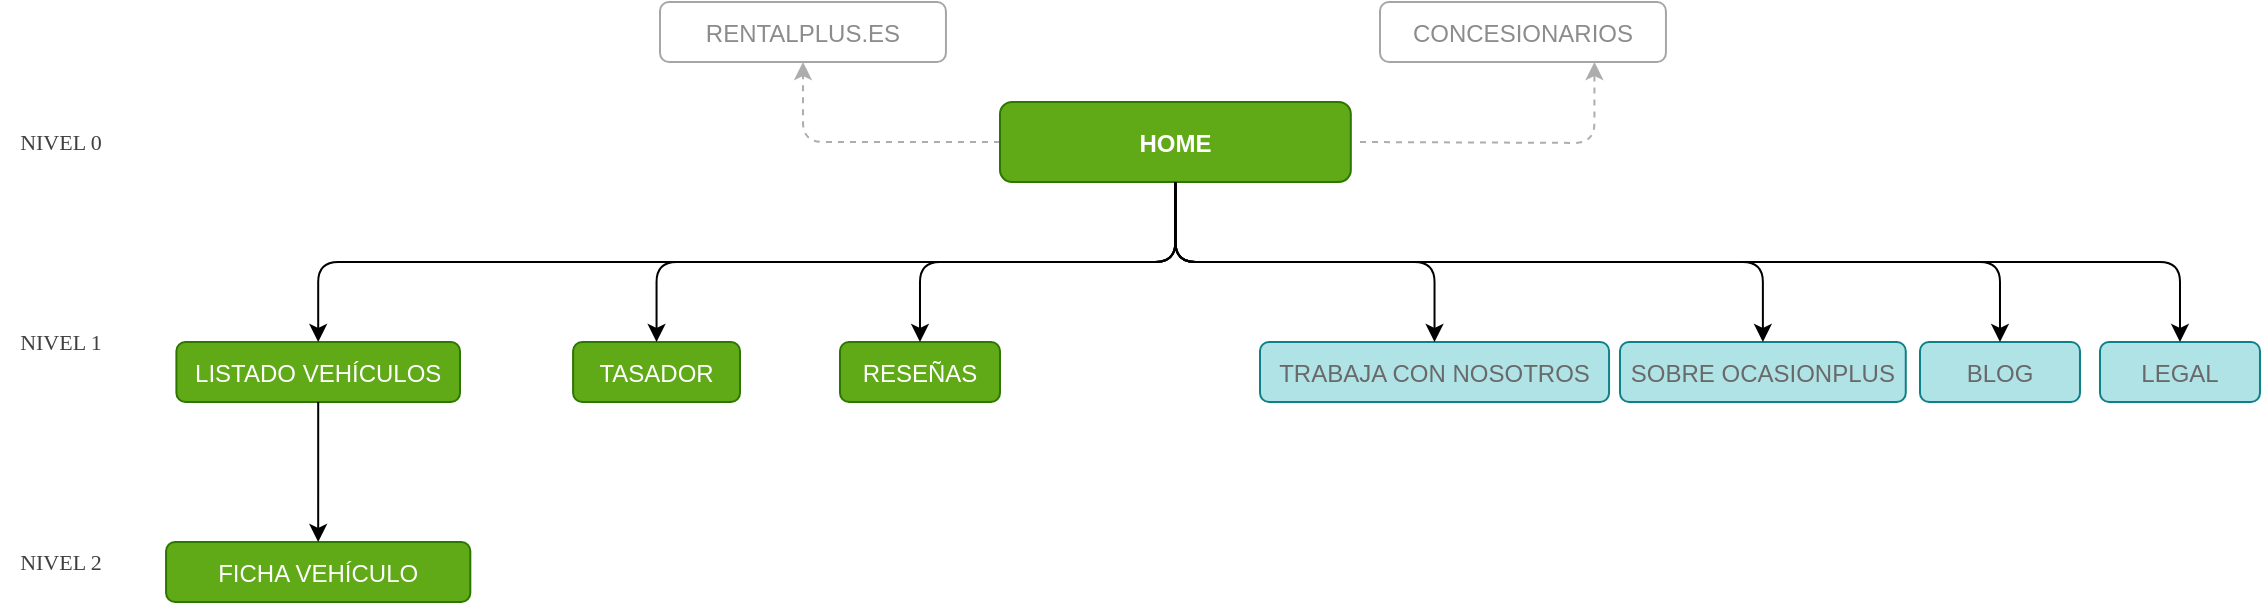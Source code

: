 <mxfile version="17.2.4" type="github" pages="2">
  <diagram id="7TJwS3-S8lummZFNCx_6" name="Esquema simple">
    <mxGraphModel dx="1422" dy="762" grid="1" gridSize="10" guides="1" tooltips="1" connect="1" arrows="1" fold="1" page="1" pageScale="1" pageWidth="850" pageHeight="1100" math="0" shadow="0">
      <root>
        <mxCell id="0" />
        <mxCell id="1" parent="0" />
        <mxCell id="hH7S2N7DsJzPN4FuOSND-26" style="edgeStyle=orthogonalEdgeStyle;rounded=1;orthogonalLoop=1;jettySize=auto;html=1;exitX=0;exitY=0.5;exitDx=0;exitDy=0;dashed=1;fontFamily=Verdana;fontSize=11;fontColor=#404040;strokeColor=#ADADAD;" parent="1" source="hH7S2N7DsJzPN4FuOSND-1" target="hH7S2N7DsJzPN4FuOSND-23" edge="1">
          <mxGeometry relative="1" as="geometry">
            <mxPoint x="730" y="140" as="targetPoint" />
          </mxGeometry>
        </mxCell>
        <mxCell id="hH7S2N7DsJzPN4FuOSND-1" value="HOME" style="rounded=1;fillColor=#60a917;fontColor=#ffffff;strokeColor=#2D7600;fontStyle=1" parent="1" vertex="1">
          <mxGeometry x="830" y="170" width="175.41" height="40" as="geometry" />
        </mxCell>
        <mxCell id="hH7S2N7DsJzPN4FuOSND-2" value="LISTADO VEHÍCULOS" style="rounded=1;fillColor=#60a917;strokeColor=#2D7600;fontColor=#ffffff;" parent="1" vertex="1">
          <mxGeometry x="418.2" y="290" width="141.8" height="30" as="geometry" />
        </mxCell>
        <mxCell id="hH7S2N7DsJzPN4FuOSND-3" value="" style="edgeStyle=elbowEdgeStyle;elbow=vertical;" parent="1" source="hH7S2N7DsJzPN4FuOSND-1" target="hH7S2N7DsJzPN4FuOSND-2" edge="1">
          <mxGeometry relative="1" as="geometry" />
        </mxCell>
        <mxCell id="hH7S2N7DsJzPN4FuOSND-4" value="FICHA VEHÍCULO" style="rounded=1;fillColor=#60a917;strokeColor=#2D7600;fontColor=#ffffff;" parent="1" vertex="1">
          <mxGeometry x="413.03" y="390" width="152.13" height="30" as="geometry" />
        </mxCell>
        <mxCell id="hH7S2N7DsJzPN4FuOSND-5" value="" style="edgeStyle=elbowEdgeStyle;elbow=vertical;" parent="1" source="hH7S2N7DsJzPN4FuOSND-2" target="hH7S2N7DsJzPN4FuOSND-4" edge="1">
          <mxGeometry relative="1" as="geometry" />
        </mxCell>
        <mxCell id="hH7S2N7DsJzPN4FuOSND-6" value="TASADOR" style="rounded=1;fillColor=#60a917;strokeColor=#2D7600;fontColor=#ffffff;" parent="1" vertex="1">
          <mxGeometry x="616.55" y="290" width="83.45" height="30" as="geometry" />
        </mxCell>
        <mxCell id="hH7S2N7DsJzPN4FuOSND-7" value="" style="edgeStyle=elbowEdgeStyle;elbow=vertical;" parent="1" source="hH7S2N7DsJzPN4FuOSND-1" target="hH7S2N7DsJzPN4FuOSND-6" edge="1">
          <mxGeometry relative="1" as="geometry" />
        </mxCell>
        <mxCell id="hH7S2N7DsJzPN4FuOSND-8" value="RESEÑAS" style="rounded=1;fillColor=#60a917;fontColor=#ffffff;strokeColor=#2D7600;" parent="1" vertex="1">
          <mxGeometry x="749.997" y="290" width="80" height="30" as="geometry" />
        </mxCell>
        <mxCell id="hH7S2N7DsJzPN4FuOSND-9" value="" style="edgeStyle=elbowEdgeStyle;elbow=vertical;" parent="1" source="hH7S2N7DsJzPN4FuOSND-1" target="hH7S2N7DsJzPN4FuOSND-8" edge="1">
          <mxGeometry relative="1" as="geometry" />
        </mxCell>
        <mxCell id="hH7S2N7DsJzPN4FuOSND-10" value="TRABAJA CON NOSOTROS" style="rounded=1;fillColor=#b0e3e6;strokeColor=#0e8088;fontColor=#696969;" parent="1" vertex="1">
          <mxGeometry x="960.002" y="290" width="174.53" height="30" as="geometry" />
        </mxCell>
        <mxCell id="hH7S2N7DsJzPN4FuOSND-11" value="" style="edgeStyle=elbowEdgeStyle;elbow=vertical;" parent="1" source="hH7S2N7DsJzPN4FuOSND-1" target="hH7S2N7DsJzPN4FuOSND-10" edge="1">
          <mxGeometry relative="1" as="geometry" />
        </mxCell>
        <mxCell id="hH7S2N7DsJzPN4FuOSND-12" value="SOBRE OCASIONPLUS" style="rounded=1;fillColor=#b0e3e6;strokeColor=#0e8088;fontColor=#696969;" parent="1" vertex="1">
          <mxGeometry x="1139.997" y="290" width="142.89" height="30" as="geometry" />
        </mxCell>
        <mxCell id="hH7S2N7DsJzPN4FuOSND-13" value="" style="edgeStyle=elbowEdgeStyle;elbow=vertical;" parent="1" source="hH7S2N7DsJzPN4FuOSND-1" target="hH7S2N7DsJzPN4FuOSND-12" edge="1">
          <mxGeometry relative="1" as="geometry" />
        </mxCell>
        <mxCell id="hH7S2N7DsJzPN4FuOSND-14" value="BLOG" style="rounded=1;fillColor=#b0e3e6;strokeColor=#0e8088;fontColor=#696969;" parent="1" vertex="1">
          <mxGeometry x="1289.997" y="290" width="80" height="30" as="geometry" />
        </mxCell>
        <mxCell id="hH7S2N7DsJzPN4FuOSND-15" value="" style="edgeStyle=elbowEdgeStyle;elbow=vertical;" parent="1" source="hH7S2N7DsJzPN4FuOSND-1" target="hH7S2N7DsJzPN4FuOSND-14" edge="1">
          <mxGeometry relative="1" as="geometry" />
        </mxCell>
        <mxCell id="hH7S2N7DsJzPN4FuOSND-16" value="LEGAL" style="rounded=1;fillColor=#b0e3e6;strokeColor=#0e8088;fontColor=#696969;" parent="1" vertex="1">
          <mxGeometry x="1379.997" y="290" width="80" height="30" as="geometry" />
        </mxCell>
        <mxCell id="hH7S2N7DsJzPN4FuOSND-17" value="" style="edgeStyle=elbowEdgeStyle;elbow=vertical;" parent="1" source="hH7S2N7DsJzPN4FuOSND-1" target="hH7S2N7DsJzPN4FuOSND-16" edge="1">
          <mxGeometry relative="1" as="geometry" />
        </mxCell>
        <mxCell id="hH7S2N7DsJzPN4FuOSND-18" value="&lt;font color=&quot;#404040&quot;&gt;NIVEL 0&lt;/font&gt;" style="text;html=1;resizable=0;autosize=1;align=center;verticalAlign=middle;points=[];fillColor=none;strokeColor=none;rounded=0;shadow=0;fontFamily=Verdana;fontSize=11;fontColor=#696969;" parent="1" vertex="1">
          <mxGeometry x="330" y="180" width="60" height="20" as="geometry" />
        </mxCell>
        <mxCell id="hH7S2N7DsJzPN4FuOSND-20" value="&lt;font color=&quot;#404040&quot;&gt;NIVEL 1&lt;/font&gt;" style="text;html=1;resizable=0;autosize=1;align=center;verticalAlign=middle;points=[];fillColor=none;strokeColor=none;rounded=0;shadow=0;fontFamily=Verdana;fontSize=11;fontColor=#696969;" parent="1" vertex="1">
          <mxGeometry x="330" y="280" width="60" height="20" as="geometry" />
        </mxCell>
        <mxCell id="hH7S2N7DsJzPN4FuOSND-21" value="&lt;font color=&quot;#404040&quot;&gt;NIVEL 2&lt;/font&gt;" style="text;html=1;resizable=0;autosize=1;align=center;verticalAlign=middle;points=[];fillColor=none;strokeColor=none;rounded=0;shadow=0;fontFamily=Verdana;fontSize=11;fontColor=#696969;" parent="1" vertex="1">
          <mxGeometry x="330" y="390" width="60" height="20" as="geometry" />
        </mxCell>
        <mxCell id="hH7S2N7DsJzPN4FuOSND-23" value="RENTALPLUS.ES" style="rounded=1;strokeColor=#A6A6A6;fontColor=#8C8C8C;" parent="1" vertex="1">
          <mxGeometry x="659.999" y="120" width="142.97" height="30" as="geometry" />
        </mxCell>
        <mxCell id="hH7S2N7DsJzPN4FuOSND-24" style="edgeStyle=orthogonalEdgeStyle;rounded=1;orthogonalLoop=1;jettySize=auto;html=1;entryX=0.75;entryY=1;entryDx=0;entryDy=0;dashed=1;fontFamily=Verdana;fontSize=11;fontColor=#383838;strokeColor=#ADADAD;" parent="1" target="hH7S2N7DsJzPN4FuOSND-25" edge="1">
          <mxGeometry relative="1" as="geometry">
            <mxPoint x="1010" y="190" as="sourcePoint" />
          </mxGeometry>
        </mxCell>
        <mxCell id="hH7S2N7DsJzPN4FuOSND-25" value="CONCESIONARIOS" style="rounded=1;fontColor=#8C8C8C;strokeColor=#A6A6A6;" parent="1" vertex="1">
          <mxGeometry x="1019.999" y="120" width="142.97" height="30" as="geometry" />
        </mxCell>
      </root>
    </mxGraphModel>
  </diagram>
  <diagram name="Arquitectura Web" id="b520641d-4fe3-3701-9064-5fc419738815">
    <mxGraphModel dx="2770" dy="1670" grid="1" gridSize="10" guides="1" tooltips="1" connect="1" arrows="1" fold="1" page="0" pageScale="1" pageWidth="1100" pageHeight="850" background="none" math="0" shadow="1">
      <root>
        <mxCell id="0" />
        <mxCell id="1" parent="0" />
        <mxCell id="tPE-32FipRdGpnMbUiPh-1" value="HOME" style="swimlane;fontStyle=1;childLayout=stackLayout;horizontal=1;startSize=40;horizontalStack=0;resizeParent=1;resizeParentMax=0;resizeLast=0;collapsible=1;marginBottom=0;fillColor=#0055AB;strokeColor=default;gradientColor=none;swimlaneFillColor=default;strokeWidth=2;perimeterSpacing=0;rounded=1;shadow=1;sketch=0;glass=0;fontSize=16;fontColor=#FFFFFF;arcSize=11;" parent="1" vertex="1">
          <mxGeometry x="810" y="50" width="300" height="610" as="geometry">
            <mxRectangle x="50" y="140" width="70" height="30" as="alternateBounds" />
          </mxGeometry>
        </mxCell>
        <mxCell id="n5QsFFlIIkBd-EJtn_40-27" value="Menú Principal" style="swimlane;fontStyle=1;childLayout=stackLayout;horizontal=1;startSize=30;horizontalStack=0;resizeParent=1;resizeParentMax=0;resizeLast=0;collapsible=1;marginBottom=0;fontFamily=Helvetica;fontSize=15;strokeWidth=1;fillColor=#C4C4C4;strokeColor=#006EAF;swimlaneFillColor=default;fontColor=#00000A;" parent="tPE-32FipRdGpnMbUiPh-1" vertex="1">
          <mxGeometry y="40" width="300" height="180" as="geometry">
            <mxRectangle y="30" width="240" height="30" as="alternateBounds" />
          </mxGeometry>
        </mxCell>
        <mxCell id="n5QsFFlIIkBd-EJtn_40-28" value="Comprar un coche" style="text;strokeColor=#BFBFBF;fillColor=#F2F2F2;align=center;verticalAlign=middle;spacingLeft=4;spacingRight=4;overflow=hidden;points=[[0,0.5],[1,0.5]];portConstraint=eastwest;rotatable=0;fontFamily=Verdana;fontSize=11;fontColor=#383838;strokeWidth=1;" parent="n5QsFFlIIkBd-EJtn_40-27" vertex="1">
          <mxGeometry y="30" width="300" height="30" as="geometry" />
        </mxCell>
        <mxCell id="n5QsFFlIIkBd-EJtn_40-29" value="Vendo mi coche" style="text;strokeColor=#BFBFBF;fillColor=#F2F2F2;align=center;verticalAlign=middle;spacingLeft=4;spacingRight=4;overflow=hidden;points=[[0,0.5],[1,0.5]];portConstraint=eastwest;rotatable=0;fontFamily=Verdana;fontSize=11;fontColor=#383838;strokeWidth=1;" parent="n5QsFFlIIkBd-EJtn_40-27" vertex="1">
          <mxGeometry y="60" width="300" height="30" as="geometry" />
        </mxCell>
        <mxCell id="n5QsFFlIIkBd-EJtn_40-30" value="Alquiler de vehículos" style="text;strokeColor=#BFBFBF;fillColor=#F2F2F2;align=center;verticalAlign=middle;spacingLeft=4;spacingRight=4;overflow=hidden;points=[[0,0.5],[1,0.5]];portConstraint=eastwest;rotatable=0;fontFamily=Verdana;fontSize=11;fontColor=#383838;strokeWidth=1;" parent="n5QsFFlIIkBd-EJtn_40-27" vertex="1">
          <mxGeometry y="90" width="300" height="30" as="geometry" />
        </mxCell>
        <mxCell id="n5QsFFlIIkBd-EJtn_40-31" value=" Centros" style="text;strokeColor=#BFBFBF;fillColor=#F2F2F2;align=center;verticalAlign=middle;spacingLeft=4;spacingRight=4;overflow=hidden;points=[[0,0,0,0.5],[1,0.5]];portConstraint=eastwest;rotatable=0;fontFamily=Verdana;fontSize=11;fontColor=#383838;strokeWidth=1;" parent="n5QsFFlIIkBd-EJtn_40-27" vertex="1">
          <mxGeometry y="120" width="300" height="30" as="geometry" />
        </mxCell>
        <mxCell id="n5QsFFlIIkBd-EJtn_40-32" value="Dropdown -  Datos Contacto" style="text;strokeColor=#BFBFBF;fillColor=#F2F2F2;align=center;verticalAlign=middle;spacingLeft=4;spacingRight=4;overflow=hidden;points=[[0,0.5],[1,0.5]];portConstraint=eastwest;rotatable=0;fontFamily=Verdana;fontSize=11;fontColor=#383838;strokeWidth=1;" parent="n5QsFFlIIkBd-EJtn_40-27" vertex="1">
          <mxGeometry y="150" width="300" height="30" as="geometry" />
        </mxCell>
        <mxCell id="n5QsFFlIIkBd-EJtn_40-39" value="Banners tipo &quot;Hero&quot; (campañas)" style="text;strokeColor=#8C8C8C;fillColor=none;align=center;verticalAlign=middle;spacingLeft=4;spacingRight=4;overflow=hidden;points=[[0,0.5],[1,0.5]];portConstraint=eastwest;rotatable=0;strokeWidth=1;fontStyle=0;fontSize=14;" parent="tPE-32FipRdGpnMbUiPh-1" vertex="1">
          <mxGeometry y="220" width="300" height="30" as="geometry" />
        </mxCell>
        <mxCell id="tPE-32FipRdGpnMbUiPh-10" value="Busquedas: Categoría | Inteligente" style="text;strokeColor=#8C8C8C;fillColor=none;align=center;verticalAlign=middle;spacingLeft=4;spacingRight=4;overflow=hidden;points=[[0,0.5],[1,0.5]];portConstraint=eastwest;rotatable=0;strokeWidth=1;fontStyle=0;fontSize=14;" parent="tPE-32FipRdGpnMbUiPh-1" vertex="1">
          <mxGeometry y="250" width="300" height="30" as="geometry" />
        </mxCell>
        <mxCell id="tPE-32FipRdGpnMbUiPh-13" value="Acceso Tasador" style="text;strokeColor=#8C8C8C;fillColor=none;align=center;verticalAlign=middle;spacingLeft=4;spacingRight=4;overflow=hidden;points=[[0,0.5],[1,0.5]];portConstraint=eastwest;rotatable=0;strokeWidth=1;fontStyle=0;fontSize=14;" parent="tPE-32FipRdGpnMbUiPh-1" vertex="1">
          <mxGeometry y="280" width="300" height="30" as="geometry" />
        </mxCell>
        <mxCell id="tPE-32FipRdGpnMbUiPh-16" value="Slider - listado - coches recientes y Ver Conc." style="text;strokeColor=#8C8C8C;fillColor=none;align=center;verticalAlign=middle;spacingLeft=4;spacingRight=4;overflow=hidden;points=[[0,0.5],[1,0.5]];portConstraint=eastwest;rotatable=0;strokeWidth=1;fontStyle=0;fontSize=11;" parent="tPE-32FipRdGpnMbUiPh-1" vertex="1">
          <mxGeometry y="310" width="300" height="30" as="geometry" />
        </mxCell>
        <mxCell id="tPE-32FipRdGpnMbUiPh-17" value="Slider Testimonios y CTA &quot;Reseñas&quot;" style="text;strokeColor=#8C8C8C;fillColor=none;align=center;verticalAlign=middle;spacingLeft=4;spacingRight=4;overflow=hidden;points=[[0,0.5],[1,0.5]];portConstraint=eastwest;rotatable=0;strokeWidth=1;fontStyle=0;fontSize=14;" parent="tPE-32FipRdGpnMbUiPh-1" vertex="1">
          <mxGeometry y="340" width="300" height="30" as="geometry" />
        </mxCell>
        <mxCell id="tPE-32FipRdGpnMbUiPh-19" value="Bullets de info + URLs" style="text;strokeColor=#8C8C8C;fillColor=none;align=center;verticalAlign=middle;spacingLeft=4;spacingRight=4;overflow=hidden;points=[[0,0.5],[1,0.5]];portConstraint=eastwest;rotatable=0;strokeWidth=1;fontStyle=0;fontSize=14;" parent="tPE-32FipRdGpnMbUiPh-1" vertex="1">
          <mxGeometry y="370" width="300" height="30" as="geometry" />
        </mxCell>
        <mxCell id="n5QsFFlIIkBd-EJtn_40-43" value="Footer" style="swimlane;fontStyle=1;childLayout=stackLayout;horizontal=1;startSize=30;horizontalStack=0;resizeParent=1;resizeParentMax=0;resizeLast=0;collapsible=1;marginBottom=0;fontFamily=Helvetica;fontSize=15;strokeWidth=1;swimlaneFillColor=default;fillColor=#C4C4C4;fontColor=#000000;strokeColor=#006EAF;" parent="tPE-32FipRdGpnMbUiPh-1" vertex="1">
          <mxGeometry y="400" width="300" height="210" as="geometry">
            <mxRectangle y="480" width="240" height="30" as="alternateBounds" />
          </mxGeometry>
        </mxCell>
        <mxCell id="n5QsFFlIIkBd-EJtn_40-44" value="Logo | Datos Legal" style="text;align=left;verticalAlign=middle;spacingLeft=4;spacingRight=4;overflow=hidden;points=[[0,0.5],[1,0.5]];portConstraint=eastwest;rotatable=0;fontFamily=Helvetica;fontSize=11;fillColor=#eeeeee;strokeColor=none;" parent="n5QsFFlIIkBd-EJtn_40-43" vertex="1">
          <mxGeometry y="30" width="300" height="30" as="geometry" />
        </mxCell>
        <mxCell id="n5QsFFlIIkBd-EJtn_40-45" value="Zonas pulsables de contacto, telf., email, etc." style="text;strokeColor=none;fillColor=#eeeeee;align=left;verticalAlign=middle;spacingLeft=4;spacingRight=4;overflow=hidden;points=[[0,0.5],[1,0.5]];portConstraint=eastwest;rotatable=0;fontFamily=Helvetica;fontSize=11;fontColor=default;" parent="n5QsFFlIIkBd-EJtn_40-43" vertex="1">
          <mxGeometry y="60" width="300" height="30" as="geometry" />
        </mxCell>
        <mxCell id="n5QsFFlIIkBd-EJtn_40-46" value="Enlaces por Marca, Tipo, Modelo" style="text;strokeColor=none;fillColor=#eeeeee;align=left;verticalAlign=middle;spacingLeft=4;spacingRight=4;overflow=hidden;points=[[0,0.5],[1,0.5]];portConstraint=eastwest;rotatable=0;fontFamily=Helvetica;fontSize=11;fontColor=default;" parent="n5QsFFlIIkBd-EJtn_40-43" vertex="1">
          <mxGeometry y="90" width="300" height="30" as="geometry" />
        </mxCell>
        <mxCell id="n5QsFFlIIkBd-EJtn_40-47" value="Centros | Talleres" style="text;strokeColor=none;fillColor=#eeeeee;align=left;verticalAlign=middle;spacingLeft=4;spacingRight=4;overflow=hidden;points=[[0,0.5],[1,0.5]];portConstraint=eastwest;rotatable=0;fontFamily=Helvetica;fontSize=11;fontColor=default;" parent="n5QsFFlIIkBd-EJtn_40-43" vertex="1">
          <mxGeometry y="120" width="300" height="30" as="geometry" />
        </mxCell>
        <mxCell id="n5QsFFlIIkBd-EJtn_40-48" value="Sobre Ocasion Plus | Blog" style="text;strokeColor=none;fillColor=#eeeeee;align=left;verticalAlign=middle;spacingLeft=4;spacingRight=4;overflow=hidden;points=[[0,0.5],[1,0.5]];portConstraint=eastwest;rotatable=0;fontFamily=Helvetica;fontSize=11;fontColor=default;" parent="n5QsFFlIIkBd-EJtn_40-43" vertex="1">
          <mxGeometry y="150" width="300" height="30" as="geometry" />
        </mxCell>
        <mxCell id="n5QsFFlIIkBd-EJtn_40-49" value="Redes Sociales" style="text;strokeColor=none;fillColor=#eeeeee;align=left;verticalAlign=middle;spacingLeft=4;spacingRight=4;overflow=hidden;points=[[0,0.5],[1,0.5]];portConstraint=eastwest;rotatable=0;fontFamily=Helvetica;fontSize=11;fontColor=default;" parent="n5QsFFlIIkBd-EJtn_40-43" vertex="1">
          <mxGeometry y="180" width="300" height="30" as="geometry" />
        </mxCell>
        <mxCell id="n5QsFFlIIkBd-EJtn_40-1" value="LISTADO VEHÍCULOS" style="swimlane;fontStyle=1;childLayout=stackLayout;horizontal=1;startSize=50;horizontalStack=0;resizeParent=1;resizeParentMax=0;resizeLast=0;collapsible=1;marginBottom=0;fillColor=#007FFF;strokeColor=default;gradientColor=none;swimlaneFillColor=default;strokeWidth=2;perimeterSpacing=0;rounded=1;shadow=1;sketch=0;glass=0;fontSize=16;fontColor=#FFFFFF;" parent="1" vertex="1">
          <mxGeometry x="445" y="650" width="269" height="230" as="geometry">
            <mxRectangle x="530" y="420" width="70" height="30" as="alternateBounds" />
          </mxGeometry>
        </mxCell>
        <mxCell id="n5QsFFlIIkBd-EJtn_40-4" value="Listado ordenado coches" style="text;strokeColor=none;fillColor=none;align=center;verticalAlign=middle;spacingLeft=4;spacingRight=4;overflow=hidden;points=[[0,0.5],[1,0.5]];portConstraint=eastwest;rotatable=0;strokeWidth=2;fontStyle=0;fontSize=14;" parent="n5QsFFlIIkBd-EJtn_40-1" vertex="1">
          <mxGeometry y="50" width="269" height="30" as="geometry" />
        </mxCell>
        <mxCell id="n5QsFFlIIkBd-EJtn_40-22" value="Área otros enlaces" style="swimlane;fontStyle=0;childLayout=stackLayout;horizontal=1;startSize=30;horizontalStack=0;resizeParent=1;resizeParentMax=0;resizeLast=0;collapsible=1;marginBottom=0;fontFamily=Helvetica;fontSize=14;strokeWidth=1;fillColor=none;strokeColor=#36393d;gradientColor=none;swimlaneFillColor=default;" parent="n5QsFFlIIkBd-EJtn_40-1" vertex="1">
          <mxGeometry y="80" width="269" height="120" as="geometry">
            <mxRectangle y="90" width="240" height="30" as="alternateBounds" />
          </mxGeometry>
        </mxCell>
        <mxCell id="n5QsFFlIIkBd-EJtn_40-23" value="Links a filtro listado por marcas" style="text;strokeColor=none;fillColor=none;align=left;verticalAlign=middle;spacingLeft=18;spacingRight=4;overflow=hidden;points=[[0,0.5],[1,0.5]];portConstraint=eastwest;rotatable=0;fontFamily=Helvetica;fontSize=11;fontColor=default;" parent="n5QsFFlIIkBd-EJtn_40-22" vertex="1">
          <mxGeometry y="30" width="269" height="30" as="geometry" />
        </mxCell>
        <mxCell id="n5QsFFlIIkBd-EJtn_40-24" value="Links a filtro listado por ciudades" style="text;strokeColor=none;fillColor=none;align=left;verticalAlign=middle;spacingLeft=18;spacingRight=4;overflow=hidden;points=[[0,0.5],[1,0.5]];portConstraint=eastwest;rotatable=0;fontFamily=Helvetica;fontSize=11;fontColor=default;" parent="n5QsFFlIIkBd-EJtn_40-22" vertex="1">
          <mxGeometry y="60" width="269" height="30" as="geometry" />
        </mxCell>
        <mxCell id="n5QsFFlIIkBd-EJtn_40-25" value="Links a filtro listado por carrocerías" style="text;strokeColor=none;fillColor=none;align=left;verticalAlign=middle;spacingLeft=18;spacingRight=4;overflow=hidden;points=[[0,0.5],[1,0.5]];portConstraint=eastwest;rotatable=0;fontFamily=Helvetica;fontSize=11;fontColor=default;" parent="n5QsFFlIIkBd-EJtn_40-22" vertex="1">
          <mxGeometry y="90" width="269" height="30" as="geometry" />
        </mxCell>
        <mxCell id="n5QsFFlIIkBd-EJtn_40-3" value="Sidebar - Filtros avanzados" style="text;strokeColor=none;fillColor=none;align=center;verticalAlign=middle;spacingLeft=4;spacingRight=4;overflow=hidden;points=[[0,0.5],[1,0.5]];portConstraint=eastwest;rotatable=0;strokeWidth=2;fontStyle=0;fontSize=14;" parent="n5QsFFlIIkBd-EJtn_40-1" vertex="1">
          <mxGeometry y="200" width="269" height="30" as="geometry" />
        </mxCell>
        <mxCell id="n5QsFFlIIkBd-EJtn_40-64" value="TASADOR VEHÍCULOS" style="swimlane;fontStyle=1;childLayout=stackLayout;horizontal=1;startSize=50;horizontalStack=0;resizeParent=1;resizeParentMax=0;resizeLast=0;collapsible=1;marginBottom=0;fillColor=#007FFF;strokeColor=default;gradientColor=none;swimlaneFillColor=default;strokeWidth=2;perimeterSpacing=0;rounded=1;shadow=1;sketch=0;glass=0;fontSize=16;fontColor=#FFFFFF;" parent="1" vertex="1">
          <mxGeometry x="1200" y="650" width="240" height="220" as="geometry">
            <mxRectangle x="1100" y="690" width="70" height="30" as="alternateBounds" />
          </mxGeometry>
        </mxCell>
        <mxCell id="n5QsFFlIIkBd-EJtn_40-80" value="Componente Tasador" style="text;strokeColor=none;fillColor=none;align=center;verticalAlign=middle;spacingLeft=4;spacingRight=4;overflow=hidden;points=[[0,0.5],[1,0.5]];portConstraint=eastwest;rotatable=0;strokeWidth=2;fontStyle=0;fontSize=14;" parent="n5QsFFlIIkBd-EJtn_40-64" vertex="1">
          <mxGeometry y="50" width="240" height="30" as="geometry" />
        </mxCell>
        <mxCell id="n5QsFFlIIkBd-EJtn_40-83" value="Mapa interactivo centros" style="text;strokeColor=none;fillColor=none;align=center;verticalAlign=middle;spacingLeft=4;spacingRight=4;overflow=hidden;points=[[0,0.5],[1,0.5]];portConstraint=eastwest;rotatable=0;strokeWidth=2;fontStyle=0;fontSize=14;" parent="n5QsFFlIIkBd-EJtn_40-64" vertex="1">
          <mxGeometry y="80" width="240" height="30" as="geometry" />
        </mxCell>
        <mxCell id="n5QsFFlIIkBd-EJtn_40-84" value="Compramos tu coche en tu CCAA" style="text;strokeColor=none;fillColor=none;align=center;verticalAlign=middle;spacingLeft=4;spacingRight=4;overflow=hidden;points=[[0,0.5],[1,0.5]];portConstraint=eastwest;rotatable=0;strokeWidth=2;fontStyle=0;fontSize=14;" parent="n5QsFFlIIkBd-EJtn_40-64" vertex="1">
          <mxGeometry y="110" width="240" height="30" as="geometry" />
        </mxCell>
        <mxCell id="n5QsFFlIIkBd-EJtn_40-85" value="Testimonial" style="text;strokeColor=none;fillColor=none;align=center;verticalAlign=middle;spacingLeft=4;spacingRight=4;overflow=hidden;points=[[0,0.5],[1,0.5]];portConstraint=eastwest;rotatable=0;strokeWidth=2;fontStyle=0;fontSize=14;" parent="n5QsFFlIIkBd-EJtn_40-64" vertex="1">
          <mxGeometry y="140" width="240" height="30" as="geometry" />
        </mxCell>
        <mxCell id="n5QsFFlIIkBd-EJtn_40-86" value="Qué documentación necesito" style="text;strokeColor=none;fillColor=none;align=center;verticalAlign=middle;spacingLeft=4;spacingRight=4;overflow=hidden;points=[[0,0.5],[1,0.5]];portConstraint=eastwest;rotatable=0;strokeWidth=2;fontStyle=0;fontSize=14;" parent="n5QsFFlIIkBd-EJtn_40-64" vertex="1">
          <mxGeometry y="170" width="240" height="50" as="geometry" />
        </mxCell>
        <mxCell id="n5QsFFlIIkBd-EJtn_40-95" value="RentalPlus" style="swimlane;fontStyle=1;childLayout=stackLayout;horizontal=1;startSize=30;horizontalStack=0;resizeParent=1;resizeParentMax=0;resizeLast=0;collapsible=1;marginBottom=0;fillColor=#D9EDFF;strokeColor=#383838;gradientColor=none;swimlaneFillColor=default;strokeWidth=1;perimeterSpacing=0;rounded=1;shadow=1;sketch=0;glass=0;fontSize=14;fontColor=#7D7D7D;arcSize=0;" parent="1" vertex="1">
          <mxGeometry x="610" y="-80" width="230" height="60" as="geometry">
            <mxRectangle x="520" y="-150" width="70" height="30" as="alternateBounds" />
          </mxGeometry>
        </mxCell>
        <mxCell id="n5QsFFlIIkBd-EJtn_40-106" value="FICHA VEHICULO" style="swimlane;fontStyle=1;childLayout=stackLayout;horizontal=1;startSize=50;horizontalStack=0;resizeParent=1;resizeParentMax=0;resizeLast=0;collapsible=1;marginBottom=0;fillColor=#66BDFF;strokeColor=default;gradientColor=none;swimlaneFillColor=default;strokeWidth=2;perimeterSpacing=0;rounded=1;shadow=1;sketch=0;glass=0;fontSize=16;fontColor=#FFFFFF;arcSize=24;" parent="1" vertex="1">
          <mxGeometry x="440" y="960" width="269" height="230" as="geometry">
            <mxRectangle x="530" y="420" width="70" height="30" as="alternateBounds" />
          </mxGeometry>
        </mxCell>
        <mxCell id="n5QsFFlIIkBd-EJtn_40-107" value="Componente Ficha vehículo" style="text;strokeColor=none;fillColor=none;align=center;verticalAlign=middle;spacingLeft=4;spacingRight=4;overflow=hidden;points=[[0,0.5],[1,0.5]];portConstraint=eastwest;rotatable=0;strokeWidth=2;fontStyle=0;fontSize=14;" parent="n5QsFFlIIkBd-EJtn_40-106" vertex="1">
          <mxGeometry y="50" width="269" height="30" as="geometry" />
        </mxCell>
        <mxCell id="n5QsFFlIIkBd-EJtn_40-113" value="Slide-show emergente" style="text;strokeColor=none;fillColor=none;align=center;verticalAlign=middle;spacingLeft=4;spacingRight=4;overflow=hidden;points=[[0,0.5],[1,0.5]];portConstraint=eastwest;rotatable=0;strokeWidth=2;fontStyle=0;fontSize=14;" parent="n5QsFFlIIkBd-EJtn_40-106" vertex="1">
          <mxGeometry y="80" width="269" height="30" as="geometry" />
        </mxCell>
        <mxCell id="n5QsFFlIIkBd-EJtn_40-121" value="Informe Carfax" style="text;strokeColor=none;fillColor=none;align=center;verticalAlign=middle;spacingLeft=4;spacingRight=4;overflow=hidden;points=[[0,0.5],[1,0.5]];portConstraint=eastwest;rotatable=0;strokeWidth=2;fontStyle=0;fontSize=14;" parent="n5QsFFlIIkBd-EJtn_40-106" vertex="1">
          <mxGeometry y="110" width="269" height="30" as="geometry" />
        </mxCell>
        <mxCell id="n5QsFFlIIkBd-EJtn_40-116" value="Quiero reservarlo" style="text;strokeColor=none;fillColor=none;align=center;verticalAlign=middle;spacingLeft=4;spacingRight=4;overflow=hidden;points=[[0,0.5],[1,0.5]];portConstraint=eastwest;rotatable=0;strokeWidth=2;fontStyle=0;fontSize=14;" parent="n5QsFFlIIkBd-EJtn_40-106" vertex="1">
          <mxGeometry y="140" width="269" height="30" as="geometry" />
        </mxCell>
        <mxCell id="n5QsFFlIIkBd-EJtn_40-114" value="Equipamiento destacado" style="text;strokeColor=none;fillColor=none;align=center;verticalAlign=middle;spacingLeft=4;spacingRight=4;overflow=hidden;points=[[0,0.5],[1,0.5]];portConstraint=eastwest;rotatable=0;strokeWidth=2;fontStyle=0;fontSize=14;" parent="n5QsFFlIIkBd-EJtn_40-106" vertex="1">
          <mxGeometry y="170" width="269" height="30" as="geometry" />
        </mxCell>
        <mxCell id="n5QsFFlIIkBd-EJtn_40-115" value="Datos técnicos" style="text;strokeColor=none;fillColor=none;align=center;verticalAlign=middle;spacingLeft=4;spacingRight=4;overflow=hidden;points=[[0,0.5],[1,0.5]];portConstraint=eastwest;rotatable=0;strokeWidth=2;fontStyle=0;fontSize=14;" parent="n5QsFFlIIkBd-EJtn_40-106" vertex="1">
          <mxGeometry y="200" width="269" height="30" as="geometry" />
        </mxCell>
        <mxCell id="BOkPXNL5kLNex8SF89P--4" value="&lt;div style=&quot;text-align: center&quot;&gt;&lt;span style=&quot;font-size: 24px ; font-family: &amp;#34;tahoma&amp;#34; ; color: rgb(252 , 252 , 252)&quot;&gt;&lt;b&gt;CONTENIDOS SUPRIMIDOS&lt;/b&gt;&lt;/span&gt;&lt;/div&gt;&lt;font color=&quot;#fcfcfc&quot;&gt;&lt;font&gt;&lt;br&gt;&lt;b style=&quot;font-size: 18px&quot;&gt;&lt;br&gt;HOME&lt;br&gt;&lt;/b&gt;&lt;/font&gt;&lt;/font&gt;&lt;hr&gt;&lt;font color=&quot;#fcfcfc&quot;&gt;&lt;font&gt;&lt;ul&gt;&lt;li style=&quot;font-weight: bold&quot;&gt;&lt;span style=&quot;font-size: 13px&quot;&gt;Globo atención teléfonica con pulsación +&lt;/span&gt;&lt;/li&gt;&lt;li style=&quot;font-size: 18px ; font-weight: bold&quot;&gt;&lt;font&gt;&lt;font&gt;&lt;span style=&quot;font-size: 13px&quot;&gt;Sección de &quot;¿Buscas Financiación?&lt;/span&gt;&lt;span style=&quot;font-size: 13px&quot;&gt;&quot;&amp;nbsp;&lt;/span&gt;&lt;/font&gt;&lt;/font&gt;&lt;/li&gt;&lt;li style=&quot;font-size: 18px ; font-weight: bold&quot;&gt;&lt;font&gt;&lt;font&gt;&lt;span style=&quot;font-size: 13px&quot;&gt;Seccion bloque azul Ventajas al comprar / al vender.&lt;/span&gt;&lt;/font&gt;&lt;/font&gt;&lt;/li&gt;&lt;li&gt;&lt;font&gt;&lt;font&gt;&lt;span style=&quot;font-size: 13px&quot;&gt;&lt;b&gt;Sección informativa &quot;100.000 clientes... etc.&quot;&lt;/b&gt;&lt;/span&gt;&lt;/font&gt;&lt;/font&gt;&lt;/li&gt;&lt;li&gt;&lt;font&gt;&lt;font&gt;&lt;span style=&quot;font-size: 13px&quot;&gt;&lt;b&gt;Sección Ver Concesionarios (queda integrada en el nuevo slider de &quot;ultimos vehículos&quot;&amp;nbsp;&lt;/b&gt;&lt;/span&gt;&lt;/font&gt;&lt;/font&gt;&lt;/li&gt;&lt;/ul&gt;&lt;br&gt;&lt;b style=&quot;font-size: 18px&quot;&gt;LISTADO VEHÍCULOS&lt;br&gt;&lt;/b&gt;&lt;/font&gt;&lt;/font&gt;&lt;hr&gt;&lt;ul&gt;&lt;li&gt;&lt;span style=&quot;font-size: 13px&quot;&gt;&lt;font color=&quot;#fcfcfc&quot;&gt;Galería de fotos de &quot;extras principales&quot; y queda integrada dentro del slide-show principal.&lt;/font&gt;&lt;/span&gt;&lt;/li&gt;&lt;li&gt;&lt;span style=&quot;font-size: 13px&quot;&gt;&lt;font color=&quot;#fcfcfc&quot;&gt;etc.&lt;/font&gt;&lt;/span&gt;&lt;/li&gt;&lt;/ul&gt;&lt;div&gt;&lt;font color=&quot;#fcfcfc&quot;&gt;&lt;b&gt;TASADOR&lt;/b&gt;&lt;/font&gt;&lt;/div&gt;&lt;div&gt;&lt;hr&gt;&lt;ul&gt;&lt;li&gt;&lt;font color=&quot;#fcfcfc&quot;&gt;&lt;span style=&quot;font-size: 13px&quot;&gt;Etc.&lt;/span&gt;&lt;/font&gt;&lt;/li&gt;&lt;li&gt;&lt;font color=&quot;#fcfcfc&quot;&gt;&lt;span style=&quot;font-size: 13px&quot;&gt;&lt;br&gt;&lt;/span&gt;&lt;/font&gt;&lt;/li&gt;&lt;/ul&gt;&lt;div&gt;&lt;b style=&quot;color: rgb(252 , 252 , 252)&quot;&gt;&lt;u&gt;VALORACIONES COMPRAR /&amp;nbsp;&lt;/u&gt;&lt;/b&gt;&lt;/div&gt;&lt;div&gt;&lt;font color=&quot;#fcfcfc&quot;&gt;&lt;b&gt;&lt;u&gt;VALORACIONES VENDER&lt;/u&gt;&lt;/b&gt;&lt;/font&gt;&lt;/div&gt;&lt;div&gt;&lt;hr&gt;&lt;ul&gt;&lt;li&gt;&lt;font color=&quot;#fcfcfc&quot;&gt;&lt;span style=&quot;font-size: 13px&quot;&gt;Se fusionan en una sola página con dos secciones de reseñas vendidos y reseñas comprados (ahorro de clics).&lt;/span&gt;&lt;/font&gt;&lt;/li&gt;&lt;/ul&gt;&lt;/div&gt;&lt;/div&gt;" style="rounded=1;fontSize=18;fillColor=#CC0000;align=left;perimeterSpacing=6;strokeWidth=2;glass=0;shadow=1;sketch=0;whiteSpace=wrap;html=1;fontColor=#FFFFFF;labelBackgroundColor=none;labelBorderColor=none;spacingLeft=0;spacingBottom=0;spacingRight=0;spacing=14;arcSize=0;" parent="1" vertex="1">
          <mxGeometry x="-200" y="122" width="400" height="714" as="geometry" />
        </mxCell>
        <mxCell id="BOkPXNL5kLNex8SF89P--8" value="Concesionarios" style="swimlane;fontStyle=1;childLayout=stackLayout;horizontal=1;startSize=30;horizontalStack=0;resizeParent=1;resizeParentMax=0;resizeLast=0;collapsible=1;marginBottom=0;fillColor=#D9EDFF;strokeColor=#383838;gradientColor=none;swimlaneFillColor=default;strokeWidth=1;perimeterSpacing=0;rounded=1;shadow=1;sketch=0;glass=0;fontSize=14;fontColor=#7D7D7D;arcSize=0;" parent="1" vertex="1">
          <mxGeometry x="1020" y="-80" width="230" height="60" as="geometry">
            <mxRectangle x="520" y="-150" width="70" height="30" as="alternateBounds" />
          </mxGeometry>
        </mxCell>
        <mxCell id="Uhvf4nTfr99zA7y-8qi7-1" style="edgeStyle=orthogonalEdgeStyle;rounded=1;orthogonalLoop=1;jettySize=auto;html=1;exitX=1;exitY=0.5;exitDx=0;exitDy=0;entryX=0.5;entryY=0;entryDx=0;entryDy=0;" edge="1" parent="1" source="tPE-32FipRdGpnMbUiPh-13" target="n5QsFFlIIkBd-EJtn_40-64">
          <mxGeometry relative="1" as="geometry" />
        </mxCell>
        <mxCell id="Uhvf4nTfr99zA7y-8qi7-2" style="edgeStyle=orthogonalEdgeStyle;rounded=1;orthogonalLoop=1;jettySize=auto;html=1;exitX=0;exitY=0.5;exitDx=0;exitDy=0;fontSize=18;" edge="1" parent="1" source="tPE-32FipRdGpnMbUiPh-10" target="n5QsFFlIIkBd-EJtn_40-1">
          <mxGeometry relative="1" as="geometry" />
        </mxCell>
        <mxCell id="Uhvf4nTfr99zA7y-8qi7-3" style="edgeStyle=orthogonalEdgeStyle;rounded=1;orthogonalLoop=1;jettySize=auto;html=1;exitX=0;exitY=0.5;exitDx=0;exitDy=0;entryX=0.376;entryY=-0.002;entryDx=0;entryDy=0;entryPerimeter=0;fontSize=18;" edge="1" parent="1" source="n5QsFFlIIkBd-EJtn_40-39" target="n5QsFFlIIkBd-EJtn_40-1">
          <mxGeometry relative="1" as="geometry" />
        </mxCell>
        <mxCell id="Uhvf4nTfr99zA7y-8qi7-4" style="edgeStyle=orthogonalEdgeStyle;rounded=1;orthogonalLoop=1;jettySize=auto;html=1;exitX=0;exitY=0.5;exitDx=0;exitDy=0;fontSize=13;entryX=0.5;entryY=1;entryDx=0;entryDy=0;strokeColor=#474747;dashed=1;fontColor=#7D7D7D;" edge="1" parent="1" source="n5QsFFlIIkBd-EJtn_40-30" target="n5QsFFlIIkBd-EJtn_40-95">
          <mxGeometry relative="1" as="geometry">
            <mxPoint x="700" y="10" as="targetPoint" />
          </mxGeometry>
        </mxCell>
        <mxCell id="Uhvf4nTfr99zA7y-8qi7-6" style="edgeStyle=orthogonalEdgeStyle;rounded=1;orthogonalLoop=1;jettySize=auto;html=1;exitX=0;exitY=0.5;exitDx=0;exitDy=0;entryX=0.633;entryY=0.006;entryDx=0;entryDy=0;entryPerimeter=0;fontFamily=Tahoma;fontSize=24;fontColor=#EDEDED;" edge="1" parent="1" source="n5QsFFlIIkBd-EJtn_40-28" target="n5QsFFlIIkBd-EJtn_40-1">
          <mxGeometry relative="1" as="geometry" />
        </mxCell>
        <mxCell id="Uhvf4nTfr99zA7y-8qi7-8" style="edgeStyle=orthogonalEdgeStyle;rounded=1;orthogonalLoop=1;jettySize=auto;html=1;exitX=1;exitY=0.5;exitDx=0;exitDy=0;entryX=0.633;entryY=0.012;entryDx=0;entryDy=0;entryPerimeter=0;fontFamily=Tahoma;fontSize=24;fontColor=#EDEDED;" edge="1" parent="1" source="n5QsFFlIIkBd-EJtn_40-29" target="n5QsFFlIIkBd-EJtn_40-64">
          <mxGeometry relative="1" as="geometry" />
        </mxCell>
        <mxCell id="Uhvf4nTfr99zA7y-8qi7-9" style="edgeStyle=orthogonalEdgeStyle;rounded=1;orthogonalLoop=1;jettySize=auto;html=1;exitX=0;exitY=0.5;exitDx=0;exitDy=0;entryX=0.75;entryY=0;entryDx=0;entryDy=0;fontFamily=Tahoma;fontSize=24;fontColor=#EDEDED;" edge="1" parent="1" source="tPE-32FipRdGpnMbUiPh-16" target="n5QsFFlIIkBd-EJtn_40-1">
          <mxGeometry relative="1" as="geometry" />
        </mxCell>
        <mxCell id="Uhvf4nTfr99zA7y-8qi7-10" value="RESEÑAS" style="swimlane;fontStyle=1;childLayout=stackLayout;horizontal=1;startSize=41;horizontalStack=0;resizeParent=1;resizeParentMax=0;resizeLast=0;collapsible=1;marginBottom=0;fillColor=#007FFF;strokeColor=default;gradientColor=none;swimlaneFillColor=default;strokeWidth=2;perimeterSpacing=0;rounded=1;shadow=1;sketch=0;glass=0;fontSize=16;fontColor=#FFFFFF;" vertex="1" parent="1">
          <mxGeometry x="1565" y="650" width="240" height="210" as="geometry">
            <mxRectangle x="1080" y="425" width="70" height="30" as="alternateBounds" />
          </mxGeometry>
        </mxCell>
        <mxCell id="Uhvf4nTfr99zA7y-8qi7-21" value="Ranking Compras | &#xa;&#xa;Ranking Ventas" style="text;strokeColor=none;fillColor=none;align=center;verticalAlign=middle;spacingLeft=4;spacingRight=4;overflow=hidden;points=[[0,0.5],[1,0.5]];portConstraint=eastwest;rotatable=0;strokeWidth=2;fontStyle=0;fontSize=14;" vertex="1" parent="Uhvf4nTfr99zA7y-8qi7-10">
          <mxGeometry y="41" width="240" height="169" as="geometry" />
        </mxCell>
        <mxCell id="Uhvf4nTfr99zA7y-8qi7-16" style="edgeStyle=orthogonalEdgeStyle;rounded=1;orthogonalLoop=1;jettySize=auto;html=1;exitX=1;exitY=0.5;exitDx=0;exitDy=0;entryX=0.5;entryY=0;entryDx=0;entryDy=0;fontFamily=Tahoma;fontSize=24;fontColor=#EDEDED;" edge="1" parent="1" source="tPE-32FipRdGpnMbUiPh-17" target="Uhvf4nTfr99zA7y-8qi7-10">
          <mxGeometry relative="1" as="geometry" />
        </mxCell>
        <mxCell id="Uhvf4nTfr99zA7y-8qi7-17" value="" style="edgeStyle=orthogonalEdgeStyle;startArrow=none;endArrow=none;targetPortConstraint=eastwest;sourcePortConstraint=northsouth;fontFamily=Tahoma;fontSize=24;fontColor=#EDEDED;exitX=0.5;exitY=1;exitDx=0;exitDy=0;curved=1;dashed=1;strokeColor=#4A4A4A;entryX=1;entryY=0.5;entryDx=0;entryDy=0;" edge="1" target="Uhvf4nTfr99zA7y-8qi7-19" parent="1" source="Uhvf4nTfr99zA7y-8qi7-10">
          <mxGeometry relative="1" as="geometry">
            <mxPoint x="1620" y="729" as="sourcePoint" />
          </mxGeometry>
        </mxCell>
        <mxCell id="Uhvf4nTfr99zA7y-8qi7-19" value="&lt;font color=&quot;#030303&quot; style=&quot;font-size: 12px ; line-height: 1.3&quot;&gt;Reseñas vendidos&lt;/font&gt;" style="whiteSpace=wrap;html=1;align=center;verticalAlign=middle;treeFolding=1;treeMoving=1;fontFamily=Tahoma;fontSize=24;fontColor=#EDEDED;fillColor=#E3E5E6;" vertex="1" parent="1">
          <mxGeometry x="1514" y="950" width="110" height="44" as="geometry" />
        </mxCell>
        <mxCell id="Uhvf4nTfr99zA7y-8qi7-46" style="edgeStyle=orthogonalEdgeStyle;curved=1;orthogonalLoop=1;jettySize=auto;html=1;exitX=0;exitY=0.5;exitDx=0;exitDy=0;dashed=1;fontFamily=Verdana;fontSize=13;fontColor=#383838;strokeColor=#4A4A4A;" edge="1" parent="1" source="Uhvf4nTfr99zA7y-8qi7-20" target="Uhvf4nTfr99zA7y-8qi7-10">
          <mxGeometry relative="1" as="geometry" />
        </mxCell>
        <mxCell id="Uhvf4nTfr99zA7y-8qi7-20" value="&lt;span style=&quot;color: rgb(3 , 3 , 3) ; font-size: 12px&quot;&gt;Reseñas comprados&lt;/span&gt;" style="whiteSpace=wrap;html=1;align=center;verticalAlign=middle;treeFolding=1;treeMoving=1;fontFamily=Tahoma;fontSize=24;fontColor=#EDEDED;fillColor=#E3E5E6;" vertex="1" parent="1">
          <mxGeometry x="1744" y="950" width="110" height="44" as="geometry" />
        </mxCell>
        <mxCell id="Uhvf4nTfr99zA7y-8qi7-47" style="edgeStyle=orthogonalEdgeStyle;orthogonalLoop=1;jettySize=auto;html=1;exitX=1;exitY=0.5;exitDx=0;exitDy=0;dashed=1;fontFamily=Verdana;fontSize=13;fontColor=#383838;strokeColor=#4A4A4A;rounded=1;" edge="1" parent="1" source="n5QsFFlIIkBd-EJtn_40-31" target="BOkPXNL5kLNex8SF89P--8">
          <mxGeometry relative="1" as="geometry">
            <mxPoint x="1130" y="-116" as="targetPoint" />
          </mxGeometry>
        </mxCell>
        <mxCell id="Uhvf4nTfr99zA7y-8qi7-50" style="edgeStyle=orthogonalEdgeStyle;rounded=1;orthogonalLoop=1;jettySize=auto;html=1;exitX=1;exitY=0.5;exitDx=0;exitDy=0;fontFamily=Verdana;fontSize=11;fontColor=#383838;strokeColor=#4A4A4A;dashed=1;" edge="1" parent="1" source="tPE-32FipRdGpnMbUiPh-16" target="BOkPXNL5kLNex8SF89P--8">
          <mxGeometry relative="1" as="geometry" />
        </mxCell>
        <mxCell id="qXiqoZsMD3qMZcmeKe-Z-8" value="Componente Añadir +" style="text;strokeColor=none;fillColor=none;align=center;verticalAlign=middle;spacingLeft=4;spacingRight=4;overflow=hidden;points=[[0,0.5],[1,0.5]];portConstraint=eastwest;rotatable=0;strokeWidth=2;fontStyle=1;fontSize=9;shadow=0;" vertex="1" parent="1">
          <mxGeometry x="1520" y="861" width="110" height="17" as="geometry" />
        </mxCell>
        <mxCell id="qXiqoZsMD3qMZcmeKe-Z-9" value="Componente Añadir +" style="text;strokeColor=none;fillColor=none;align=center;verticalAlign=middle;spacingLeft=4;spacingRight=4;overflow=hidden;points=[[0,0.5],[1,0.5]];portConstraint=eastwest;rotatable=0;strokeWidth=2;fontStyle=1;fontSize=9;shadow=0;" vertex="1" parent="1">
          <mxGeometry x="1751" y="860" width="110" height="19" as="geometry" />
        </mxCell>
        <mxCell id="qXiqoZsMD3qMZcmeKe-Z-39" value="" style="ellipse;whiteSpace=wrap;html=1;aspect=fixed;rounded=1;shadow=0;glass=0;sketch=0;fontFamily=Verdana;fontSize=15;fontColor=#66B2FF;strokeColor=none;strokeWidth=2;fillColor=#0055AB;gradientColor=none;" vertex="1" parent="1">
          <mxGeometry x="1524" y="102" width="20" height="20" as="geometry" />
        </mxCell>
        <mxCell id="qXiqoZsMD3qMZcmeKe-Z-41" value="" style="ellipse;whiteSpace=wrap;html=1;aspect=fixed;rounded=1;shadow=0;glass=0;sketch=0;fontFamily=Verdana;fontSize=15;fontColor=#66B2FF;strokeColor=none;strokeWidth=2;fillColor=#007FFF;gradientColor=none;" vertex="1" parent="1">
          <mxGeometry x="1524" y="142" width="20" height="20" as="geometry" />
        </mxCell>
        <mxCell id="qXiqoZsMD3qMZcmeKe-Z-42" value="&lt;font color=&quot;#010203&quot;&gt;Nivel 1 de navegación (1 clic)&lt;/font&gt;" style="text;html=1;resizable=0;autosize=1;align=left;verticalAlign=middle;points=[];fillColor=none;strokeColor=none;rounded=0;glass=0;sketch=0;fontFamily=Verdana;fontSize=15;fontColor=#66B2FF;shadow=0;" vertex="1" parent="1">
          <mxGeometry x="1555" y="141" width="240" height="20" as="geometry" />
        </mxCell>
        <mxCell id="qXiqoZsMD3qMZcmeKe-Z-47" value="&lt;font color=&quot;#010203&quot;&gt;Nivel 0&lt;br&gt;&lt;/font&gt;" style="text;html=1;resizable=0;autosize=1;align=left;verticalAlign=middle;points=[];fillColor=none;strokeColor=none;rounded=0;glass=0;sketch=0;fontFamily=Verdana;fontSize=15;fontColor=#66B2FF;shadow=0;" vertex="1" parent="1">
          <mxGeometry x="1555" y="100" width="70" height="20" as="geometry" />
        </mxCell>
        <mxCell id="qXiqoZsMD3qMZcmeKe-Z-48" value="&lt;font color=&quot;#010203&quot;&gt;Nivel 1 de navegación (2 clics)&lt;/font&gt;" style="text;html=1;resizable=0;autosize=1;align=left;verticalAlign=middle;points=[];fillColor=none;strokeColor=none;rounded=0;glass=0;sketch=0;fontFamily=Verdana;fontSize=15;fontColor=#66B2FF;shadow=0;" vertex="1" parent="1">
          <mxGeometry x="1555" y="184" width="250" height="20" as="geometry" />
        </mxCell>
        <mxCell id="qXiqoZsMD3qMZcmeKe-Z-49" value="" style="ellipse;whiteSpace=wrap;html=1;aspect=fixed;rounded=1;shadow=0;glass=0;sketch=0;fontFamily=Verdana;fontSize=15;fontColor=#66B2FF;strokeColor=none;strokeWidth=2;fillColor=#66BDFF;gradientColor=none;" vertex="1" parent="1">
          <mxGeometry x="1524" y="185" width="20" height="20" as="geometry" />
        </mxCell>
        <mxCell id="qXiqoZsMD3qMZcmeKe-Z-50" value="&lt;font color=&quot;#000000&quot; size=&quot;1&quot; face=&quot;Helvetica&quot;&gt;&lt;b style=&quot;font-size: 18px&quot;&gt;Nivel de profundidad de URLs&lt;/b&gt;&lt;/font&gt;" style="text;html=1;resizable=0;autosize=1;align=left;verticalAlign=middle;points=[];fillColor=none;strokeColor=none;rounded=0;glass=0;sketch=0;fontFamily=Verdana;fontSize=15;fontColor=#66B2FF;shadow=0;" vertex="1" parent="1">
          <mxGeometry x="1510" y="55" width="270" height="30" as="geometry" />
        </mxCell>
        <mxCell id="qXiqoZsMD3qMZcmeKe-Z-53" style="edgeStyle=orthogonalEdgeStyle;rounded=1;orthogonalLoop=1;jettySize=auto;html=1;exitX=1;exitY=0.5;exitDx=0;exitDy=0;entryX=1.007;entryY=0.158;entryDx=0;entryDy=0;entryPerimeter=0;fontFamily=Helvetica;fontSize=16;fontColor=#000000;strokeColor=#4980B8;" edge="1" parent="1" source="n5QsFFlIIkBd-EJtn_40-4" target="n5QsFFlIIkBd-EJtn_40-106">
          <mxGeometry relative="1" as="geometry">
            <Array as="points">
              <mxPoint x="734" y="715" />
              <mxPoint x="734" y="996" />
            </Array>
          </mxGeometry>
        </mxCell>
      </root>
    </mxGraphModel>
  </diagram>
</mxfile>
